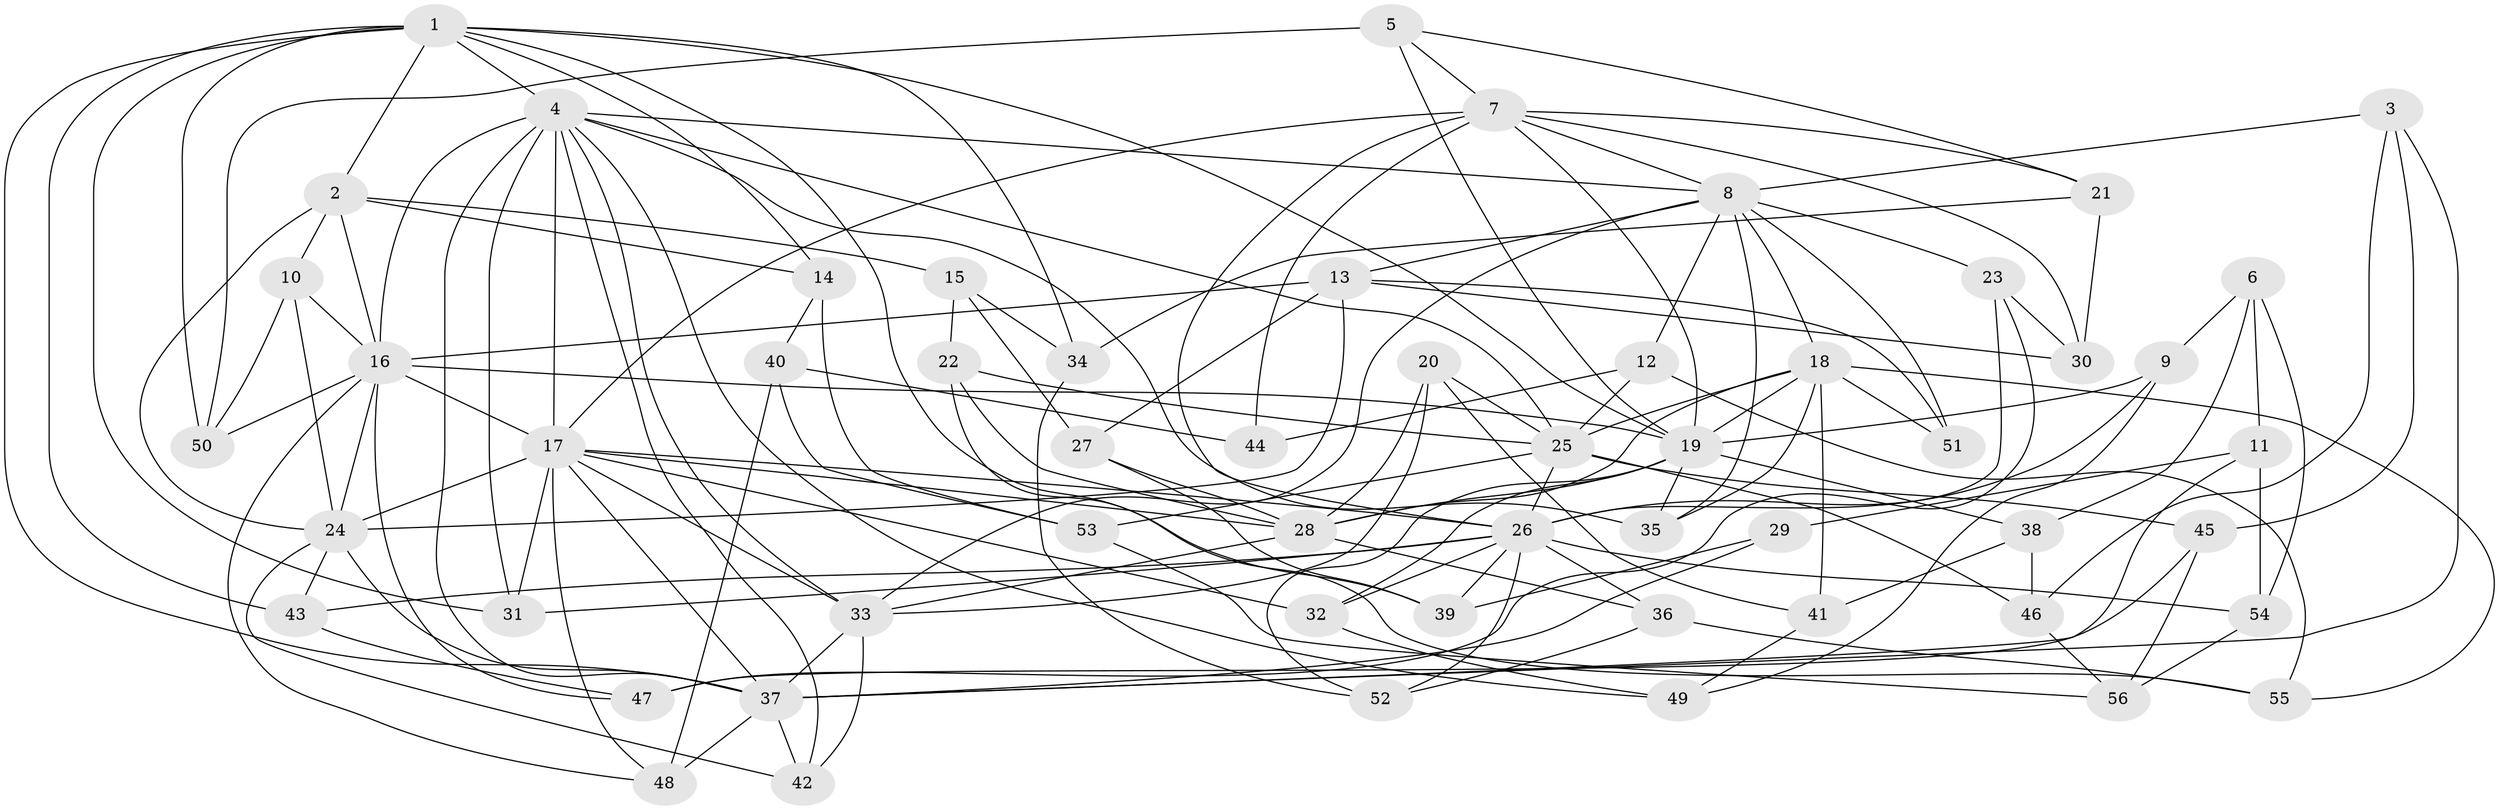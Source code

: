 // original degree distribution, {4: 1.0}
// Generated by graph-tools (version 1.1) at 2025/37/03/09/25 02:37:48]
// undirected, 56 vertices, 151 edges
graph export_dot {
graph [start="1"]
  node [color=gray90,style=filled];
  1;
  2;
  3;
  4;
  5;
  6;
  7;
  8;
  9;
  10;
  11;
  12;
  13;
  14;
  15;
  16;
  17;
  18;
  19;
  20;
  21;
  22;
  23;
  24;
  25;
  26;
  27;
  28;
  29;
  30;
  31;
  32;
  33;
  34;
  35;
  36;
  37;
  38;
  39;
  40;
  41;
  42;
  43;
  44;
  45;
  46;
  47;
  48;
  49;
  50;
  51;
  52;
  53;
  54;
  55;
  56;
  1 -- 2 [weight=1.0];
  1 -- 4 [weight=1.0];
  1 -- 14 [weight=1.0];
  1 -- 19 [weight=1.0];
  1 -- 31 [weight=1.0];
  1 -- 34 [weight=1.0];
  1 -- 37 [weight=1.0];
  1 -- 39 [weight=1.0];
  1 -- 43 [weight=1.0];
  1 -- 50 [weight=1.0];
  2 -- 10 [weight=1.0];
  2 -- 14 [weight=1.0];
  2 -- 15 [weight=1.0];
  2 -- 16 [weight=2.0];
  2 -- 24 [weight=2.0];
  3 -- 8 [weight=1.0];
  3 -- 37 [weight=1.0];
  3 -- 45 [weight=1.0];
  3 -- 46 [weight=1.0];
  4 -- 8 [weight=1.0];
  4 -- 16 [weight=1.0];
  4 -- 17 [weight=1.0];
  4 -- 25 [weight=1.0];
  4 -- 31 [weight=1.0];
  4 -- 33 [weight=1.0];
  4 -- 35 [weight=1.0];
  4 -- 37 [weight=2.0];
  4 -- 42 [weight=1.0];
  4 -- 49 [weight=1.0];
  5 -- 7 [weight=1.0];
  5 -- 19 [weight=1.0];
  5 -- 21 [weight=1.0];
  5 -- 50 [weight=1.0];
  6 -- 9 [weight=1.0];
  6 -- 11 [weight=1.0];
  6 -- 38 [weight=1.0];
  6 -- 54 [weight=1.0];
  7 -- 8 [weight=2.0];
  7 -- 17 [weight=1.0];
  7 -- 19 [weight=1.0];
  7 -- 21 [weight=1.0];
  7 -- 26 [weight=1.0];
  7 -- 30 [weight=1.0];
  7 -- 44 [weight=2.0];
  8 -- 12 [weight=1.0];
  8 -- 13 [weight=1.0];
  8 -- 18 [weight=1.0];
  8 -- 23 [weight=1.0];
  8 -- 33 [weight=1.0];
  8 -- 35 [weight=1.0];
  8 -- 51 [weight=2.0];
  9 -- 19 [weight=1.0];
  9 -- 26 [weight=1.0];
  9 -- 49 [weight=1.0];
  10 -- 16 [weight=1.0];
  10 -- 24 [weight=1.0];
  10 -- 50 [weight=1.0];
  11 -- 29 [weight=1.0];
  11 -- 37 [weight=1.0];
  11 -- 54 [weight=1.0];
  12 -- 25 [weight=1.0];
  12 -- 44 [weight=1.0];
  12 -- 55 [weight=1.0];
  13 -- 16 [weight=2.0];
  13 -- 24 [weight=4.0];
  13 -- 27 [weight=1.0];
  13 -- 30 [weight=1.0];
  13 -- 51 [weight=1.0];
  14 -- 40 [weight=1.0];
  14 -- 53 [weight=1.0];
  15 -- 22 [weight=1.0];
  15 -- 27 [weight=1.0];
  15 -- 34 [weight=1.0];
  16 -- 17 [weight=1.0];
  16 -- 19 [weight=1.0];
  16 -- 24 [weight=1.0];
  16 -- 47 [weight=1.0];
  16 -- 48 [weight=1.0];
  16 -- 50 [weight=1.0];
  17 -- 24 [weight=1.0];
  17 -- 26 [weight=1.0];
  17 -- 28 [weight=1.0];
  17 -- 31 [weight=1.0];
  17 -- 32 [weight=1.0];
  17 -- 33 [weight=2.0];
  17 -- 37 [weight=1.0];
  17 -- 48 [weight=1.0];
  18 -- 19 [weight=1.0];
  18 -- 25 [weight=2.0];
  18 -- 28 [weight=2.0];
  18 -- 35 [weight=1.0];
  18 -- 41 [weight=1.0];
  18 -- 51 [weight=1.0];
  18 -- 55 [weight=1.0];
  19 -- 28 [weight=2.0];
  19 -- 32 [weight=1.0];
  19 -- 35 [weight=1.0];
  19 -- 38 [weight=1.0];
  19 -- 52 [weight=1.0];
  20 -- 25 [weight=1.0];
  20 -- 28 [weight=1.0];
  20 -- 33 [weight=1.0];
  20 -- 41 [weight=1.0];
  21 -- 30 [weight=1.0];
  21 -- 34 [weight=1.0];
  22 -- 25 [weight=1.0];
  22 -- 28 [weight=1.0];
  22 -- 55 [weight=1.0];
  23 -- 26 [weight=1.0];
  23 -- 30 [weight=1.0];
  23 -- 47 [weight=1.0];
  24 -- 37 [weight=1.0];
  24 -- 42 [weight=1.0];
  24 -- 43 [weight=1.0];
  25 -- 26 [weight=1.0];
  25 -- 45 [weight=1.0];
  25 -- 46 [weight=1.0];
  25 -- 53 [weight=1.0];
  26 -- 31 [weight=1.0];
  26 -- 32 [weight=1.0];
  26 -- 36 [weight=1.0];
  26 -- 39 [weight=1.0];
  26 -- 43 [weight=1.0];
  26 -- 52 [weight=1.0];
  26 -- 54 [weight=1.0];
  27 -- 28 [weight=1.0];
  27 -- 39 [weight=1.0];
  28 -- 33 [weight=1.0];
  28 -- 36 [weight=1.0];
  29 -- 37 [weight=2.0];
  29 -- 39 [weight=1.0];
  32 -- 49 [weight=1.0];
  33 -- 37 [weight=1.0];
  33 -- 42 [weight=1.0];
  34 -- 52 [weight=1.0];
  36 -- 52 [weight=1.0];
  36 -- 55 [weight=1.0];
  37 -- 42 [weight=1.0];
  37 -- 48 [weight=1.0];
  38 -- 41 [weight=1.0];
  38 -- 46 [weight=1.0];
  40 -- 44 [weight=1.0];
  40 -- 48 [weight=1.0];
  40 -- 53 [weight=1.0];
  41 -- 49 [weight=1.0];
  43 -- 47 [weight=1.0];
  45 -- 47 [weight=1.0];
  45 -- 56 [weight=1.0];
  46 -- 56 [weight=1.0];
  53 -- 56 [weight=1.0];
  54 -- 56 [weight=1.0];
}
